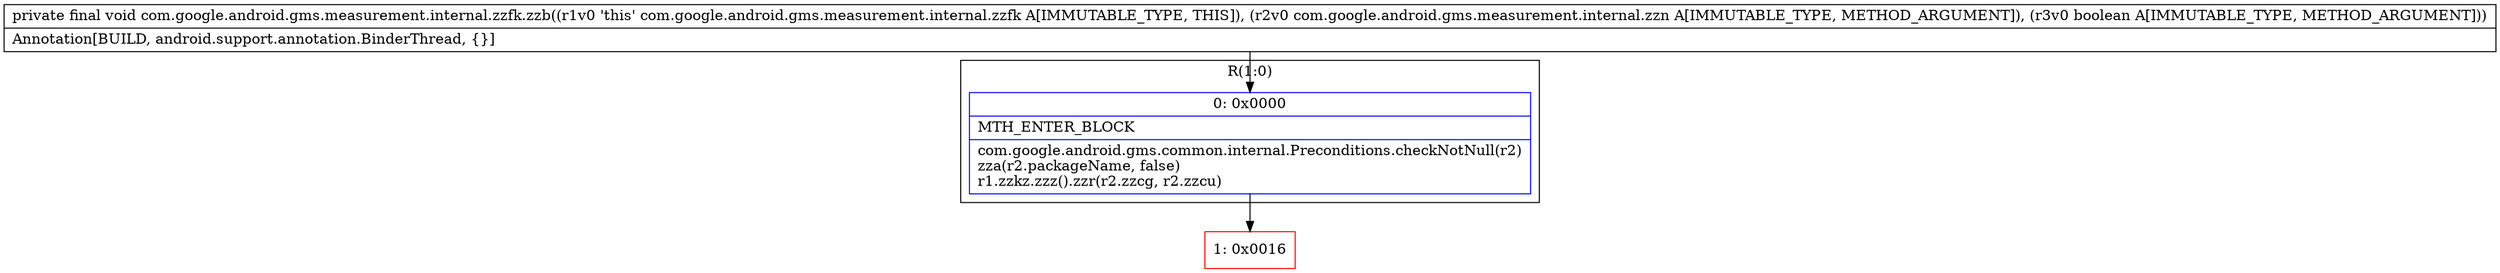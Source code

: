 digraph "CFG forcom.google.android.gms.measurement.internal.zzfk.zzb(Lcom\/google\/android\/gms\/measurement\/internal\/zzn;Z)V" {
subgraph cluster_Region_519077051 {
label = "R(1:0)";
node [shape=record,color=blue];
Node_0 [shape=record,label="{0\:\ 0x0000|MTH_ENTER_BLOCK\l|com.google.android.gms.common.internal.Preconditions.checkNotNull(r2)\lzza(r2.packageName, false)\lr1.zzkz.zzz().zzr(r2.zzcg, r2.zzcu)\l}"];
}
Node_1 [shape=record,color=red,label="{1\:\ 0x0016}"];
MethodNode[shape=record,label="{private final void com.google.android.gms.measurement.internal.zzfk.zzb((r1v0 'this' com.google.android.gms.measurement.internal.zzfk A[IMMUTABLE_TYPE, THIS]), (r2v0 com.google.android.gms.measurement.internal.zzn A[IMMUTABLE_TYPE, METHOD_ARGUMENT]), (r3v0 boolean A[IMMUTABLE_TYPE, METHOD_ARGUMENT]))  | Annotation[BUILD, android.support.annotation.BinderThread, \{\}]\l}"];
MethodNode -> Node_0;
Node_0 -> Node_1;
}

